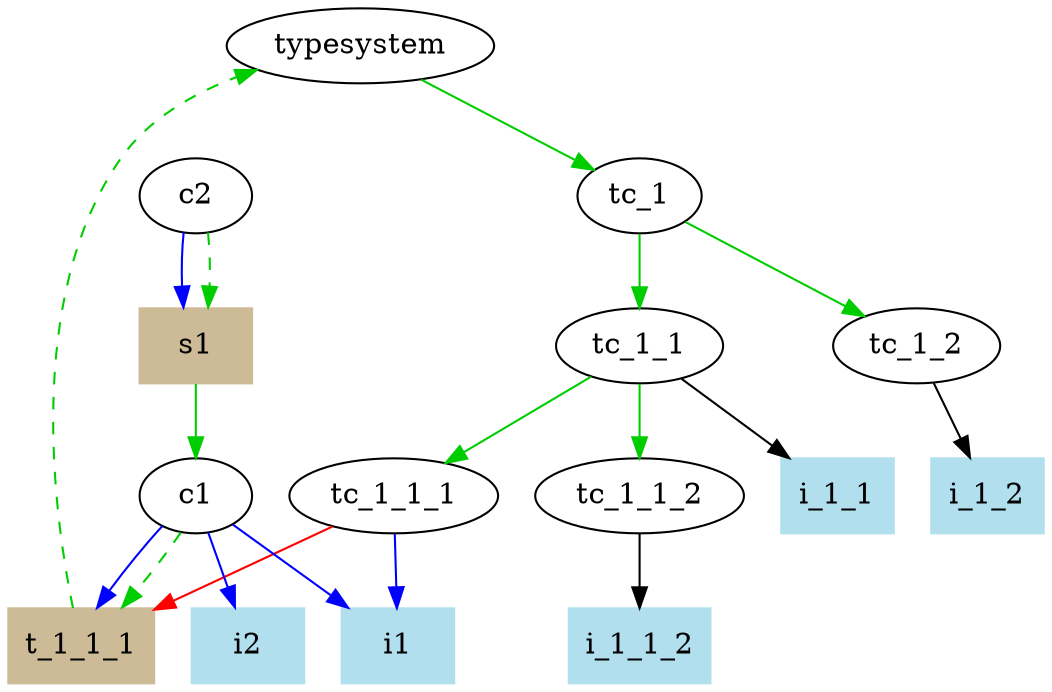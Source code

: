 digraph dependencyGraph {
    // tc... = typesystem computation
    // t... = type
    // c... = computation
    // i... = external state variable (input)
    // s... = internal state variable

    typesystem
    i1 [color=lightblue2, shape=box, style=filled]
    i2 [color=lightblue2, shape=box, style=filled]
    i_1_1 [color=lightblue2, shape=box, style=filled]
    i_1_1_2 [color=lightblue2, shape=box, style=filled]
    i_1_2 [color=lightblue2, shape=box, style=filled]
    s1 [color=wheat3, shape=box, style=filled]
    t_1_1_1 [color=wheat3, shape=box, style=filled]

    typesystem -> tc_1 [color=green3]
    tc_1 -> tc_1_1 [color=green3]
    tc_1 -> tc_1_2 [color=green3]
    tc_1_1 -> tc_1_1_1 [color=green3]
    tc_1_1 -> tc_1_1_2 [color=green3]
    tc_1_1_1 -> i1 [color=blue]
    tc_1_1_1 -> t_1_1_1 [color=red]
    //t_1_1_1 -> typesystem [color=green3]
    tc_1_1 -> i_1_1
    tc_1_2 -> i_1_2
    tc_1_1_2 -> i_1_1_2

    // blue = read, green3 = trigger, red = write
    c1 -> i1 [color=blue]
    c1 -> i2 [color=blue]
    c1 -> t_1_1_1 [color=blue]
    s1 -> c1 [color=green3]
    c2 -> s1 [color=blue]

    c2 -> s1 [color=green3, style=dashed]
    c1 -> t_1_1_1 [color=green3, style=dashed]
    t_1_1_1 -> typesystem [color=green3, style=dashed]

}
